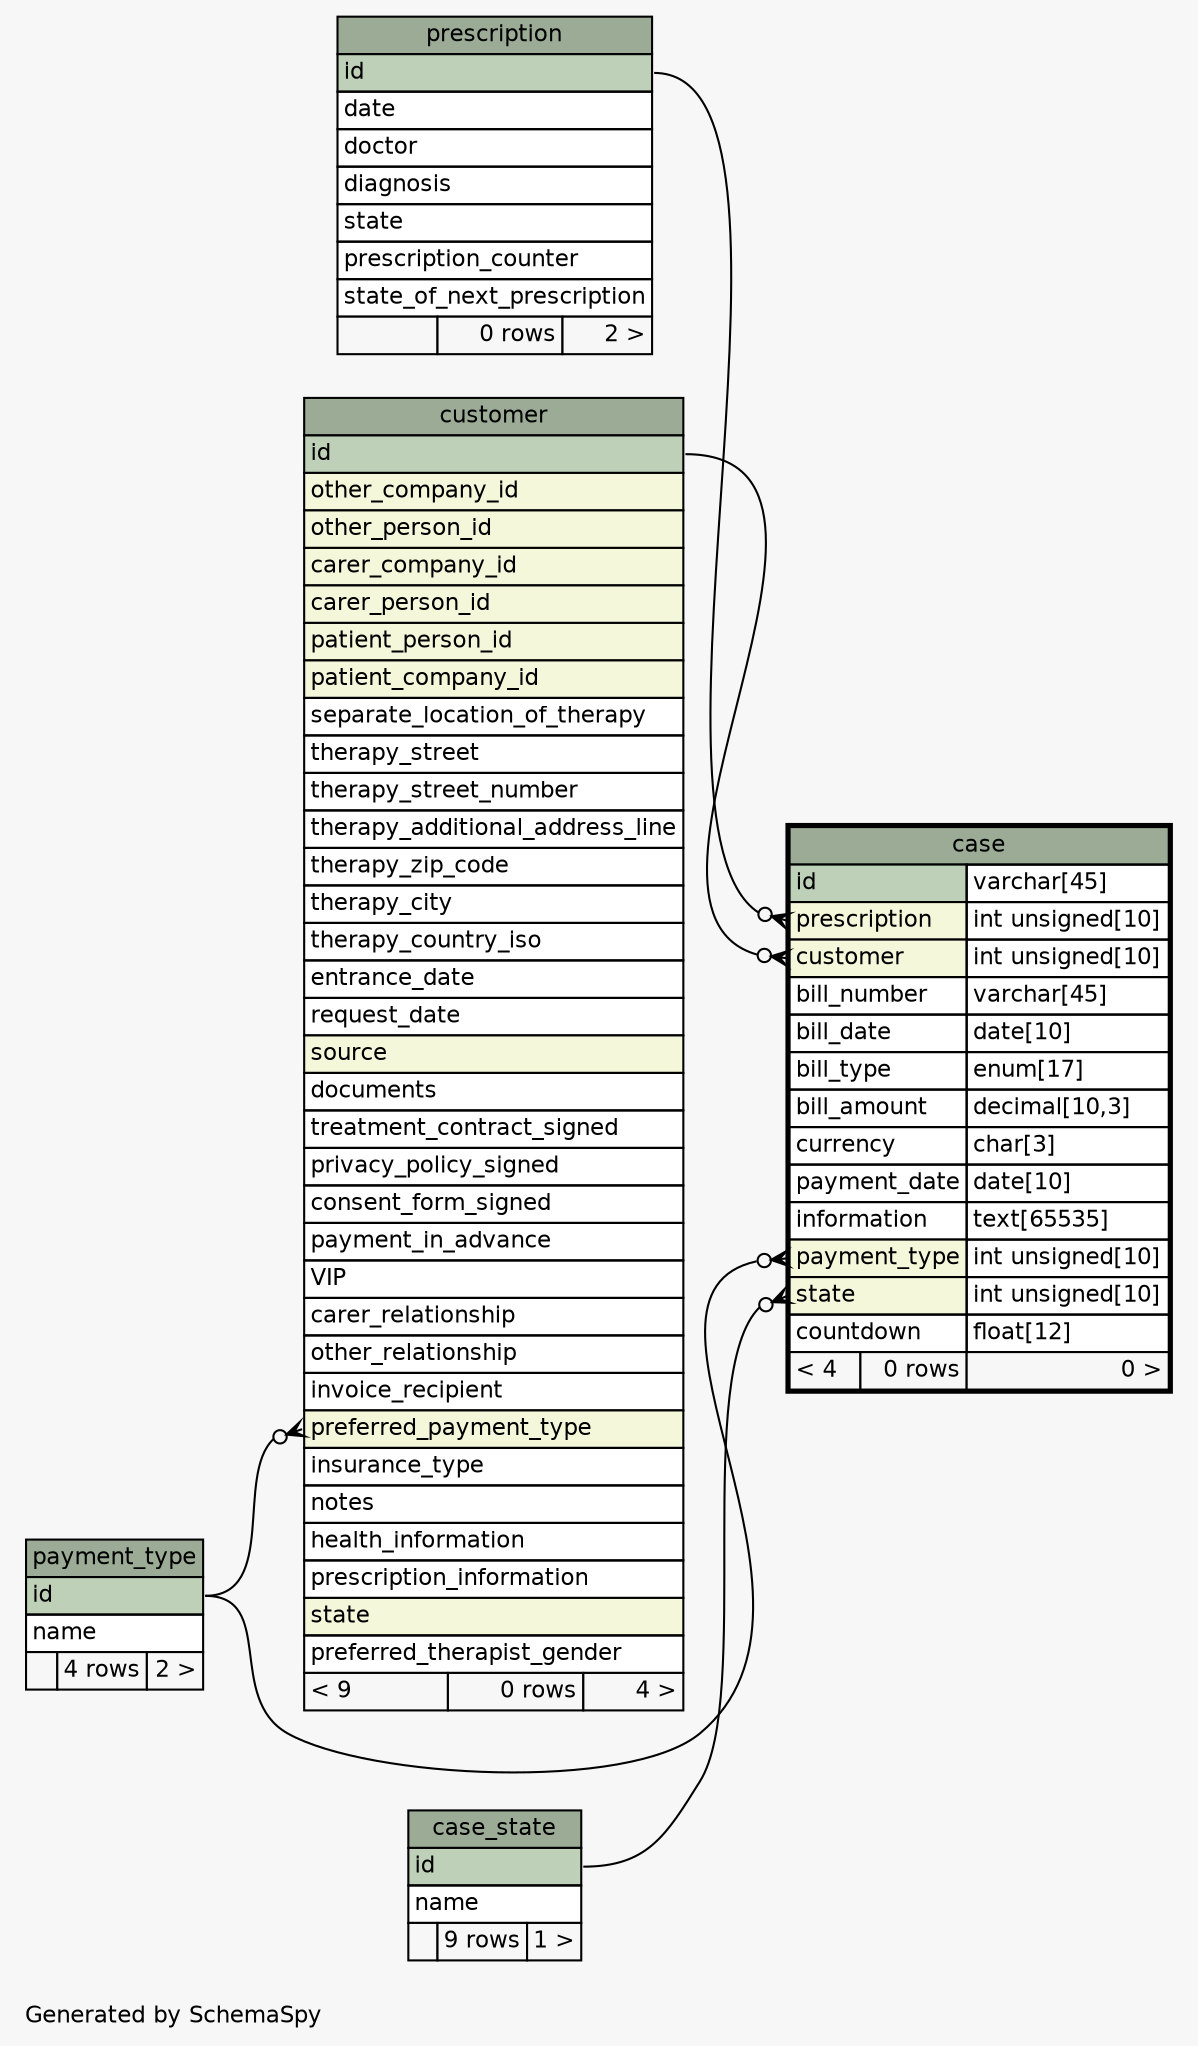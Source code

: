 // dot 2.40.1 on Linux 5.0.0-37-generic
// SchemaSpy rev 590
digraph "oneDegreeRelationshipsDiagram" {
  graph [
    rankdir="RL"
    bgcolor="#f7f7f7"
    label="\nGenerated by SchemaSpy"
    labeljust="l"
    nodesep="0.18"
    ranksep="0.46"
    fontname="Helvetica"
    fontsize="11"
  ];
  node [
    fontname="Helvetica"
    fontsize="11"
    shape="plaintext"
  ];
  edge [
    arrowsize="0.8"
  ];
  "case":"customer":w -> "customer":"id":e [arrowhead=none dir=back arrowtail=crowodot];
  "case":"payment_type":w -> "payment_type":"id":e [arrowhead=none dir=back arrowtail=crowodot];
  "case":"prescription":w -> "prescription":"id":e [arrowhead=none dir=back arrowtail=crowodot];
  "case":"state":w -> "case_state":"id":e [arrowhead=none dir=back arrowtail=crowodot];
  "customer":"preferred_payment_type":w -> "payment_type":"id":e [arrowhead=none dir=back arrowtail=crowodot];
  "case" [
    label=<
    <TABLE BORDER="2" CELLBORDER="1" CELLSPACING="0" BGCOLOR="#ffffff">
      <TR><TD COLSPAN="3" BGCOLOR="#9bab96" ALIGN="CENTER">case</TD></TR>
      <TR><TD PORT="id" COLSPAN="2" BGCOLOR="#bed1b8" ALIGN="LEFT">id</TD><TD PORT="id.type" ALIGN="LEFT">varchar[45]</TD></TR>
      <TR><TD PORT="prescription" COLSPAN="2" BGCOLOR="#f4f7da" ALIGN="LEFT">prescription</TD><TD PORT="prescription.type" ALIGN="LEFT">int unsigned[10]</TD></TR>
      <TR><TD PORT="customer" COLSPAN="2" BGCOLOR="#f4f7da" ALIGN="LEFT">customer</TD><TD PORT="customer.type" ALIGN="LEFT">int unsigned[10]</TD></TR>
      <TR><TD PORT="bill_number" COLSPAN="2" ALIGN="LEFT">bill_number</TD><TD PORT="bill_number.type" ALIGN="LEFT">varchar[45]</TD></TR>
      <TR><TD PORT="bill_date" COLSPAN="2" ALIGN="LEFT">bill_date</TD><TD PORT="bill_date.type" ALIGN="LEFT">date[10]</TD></TR>
      <TR><TD PORT="bill_type" COLSPAN="2" ALIGN="LEFT">bill_type</TD><TD PORT="bill_type.type" ALIGN="LEFT">enum[17]</TD></TR>
      <TR><TD PORT="bill_amount" COLSPAN="2" ALIGN="LEFT">bill_amount</TD><TD PORT="bill_amount.type" ALIGN="LEFT">decimal[10,3]</TD></TR>
      <TR><TD PORT="currency" COLSPAN="2" ALIGN="LEFT">currency</TD><TD PORT="currency.type" ALIGN="LEFT">char[3]</TD></TR>
      <TR><TD PORT="payment_date" COLSPAN="2" ALIGN="LEFT">payment_date</TD><TD PORT="payment_date.type" ALIGN="LEFT">date[10]</TD></TR>
      <TR><TD PORT="information" COLSPAN="2" ALIGN="LEFT">information</TD><TD PORT="information.type" ALIGN="LEFT">text[65535]</TD></TR>
      <TR><TD PORT="payment_type" COLSPAN="2" BGCOLOR="#f4f7da" ALIGN="LEFT">payment_type</TD><TD PORT="payment_type.type" ALIGN="LEFT">int unsigned[10]</TD></TR>
      <TR><TD PORT="state" COLSPAN="2" BGCOLOR="#f4f7da" ALIGN="LEFT">state</TD><TD PORT="state.type" ALIGN="LEFT">int unsigned[10]</TD></TR>
      <TR><TD PORT="countdown" COLSPAN="2" ALIGN="LEFT">countdown</TD><TD PORT="countdown.type" ALIGN="LEFT">float[12]</TD></TR>
      <TR><TD ALIGN="LEFT" BGCOLOR="#f7f7f7">&lt; 4</TD><TD ALIGN="RIGHT" BGCOLOR="#f7f7f7">0 rows</TD><TD ALIGN="RIGHT" BGCOLOR="#f7f7f7">0 &gt;</TD></TR>
    </TABLE>>
    URL="case.html"
    tooltip="case"
  ];
  "case_state" [
    label=<
    <TABLE BORDER="0" CELLBORDER="1" CELLSPACING="0" BGCOLOR="#ffffff">
      <TR><TD COLSPAN="3" BGCOLOR="#9bab96" ALIGN="CENTER">case_state</TD></TR>
      <TR><TD PORT="id" COLSPAN="3" BGCOLOR="#bed1b8" ALIGN="LEFT">id</TD></TR>
      <TR><TD PORT="name" COLSPAN="3" ALIGN="LEFT">name</TD></TR>
      <TR><TD ALIGN="LEFT" BGCOLOR="#f7f7f7">  </TD><TD ALIGN="RIGHT" BGCOLOR="#f7f7f7">9 rows</TD><TD ALIGN="RIGHT" BGCOLOR="#f7f7f7">1 &gt;</TD></TR>
    </TABLE>>
    URL="case_state.html"
    tooltip="case_state"
  ];
  "customer" [
    label=<
    <TABLE BORDER="0" CELLBORDER="1" CELLSPACING="0" BGCOLOR="#ffffff">
      <TR><TD COLSPAN="3" BGCOLOR="#9bab96" ALIGN="CENTER">customer</TD></TR>
      <TR><TD PORT="id" COLSPAN="3" BGCOLOR="#bed1b8" ALIGN="LEFT">id</TD></TR>
      <TR><TD PORT="other_company_id" COLSPAN="3" BGCOLOR="#f4f7da" ALIGN="LEFT">other_company_id</TD></TR>
      <TR><TD PORT="other_person_id" COLSPAN="3" BGCOLOR="#f4f7da" ALIGN="LEFT">other_person_id</TD></TR>
      <TR><TD PORT="carer_company_id" COLSPAN="3" BGCOLOR="#f4f7da" ALIGN="LEFT">carer_company_id</TD></TR>
      <TR><TD PORT="carer_person_id" COLSPAN="3" BGCOLOR="#f4f7da" ALIGN="LEFT">carer_person_id</TD></TR>
      <TR><TD PORT="patient_person_id" COLSPAN="3" BGCOLOR="#f4f7da" ALIGN="LEFT">patient_person_id</TD></TR>
      <TR><TD PORT="patient_company_id" COLSPAN="3" BGCOLOR="#f4f7da" ALIGN="LEFT">patient_company_id</TD></TR>
      <TR><TD PORT="separate_location_of_therapy" COLSPAN="3" ALIGN="LEFT">separate_location_of_therapy</TD></TR>
      <TR><TD PORT="therapy_street" COLSPAN="3" ALIGN="LEFT">therapy_street</TD></TR>
      <TR><TD PORT="therapy_street_number" COLSPAN="3" ALIGN="LEFT">therapy_street_number</TD></TR>
      <TR><TD PORT="therapy_additional_address_line" COLSPAN="3" ALIGN="LEFT">therapy_additional_address_line</TD></TR>
      <TR><TD PORT="therapy_zip_code" COLSPAN="3" ALIGN="LEFT">therapy_zip_code</TD></TR>
      <TR><TD PORT="therapy_city" COLSPAN="3" ALIGN="LEFT">therapy_city</TD></TR>
      <TR><TD PORT="therapy_country_iso" COLSPAN="3" ALIGN="LEFT">therapy_country_iso</TD></TR>
      <TR><TD PORT="entrance_date" COLSPAN="3" ALIGN="LEFT">entrance_date</TD></TR>
      <TR><TD PORT="request_date" COLSPAN="3" ALIGN="LEFT">request_date</TD></TR>
      <TR><TD PORT="source" COLSPAN="3" BGCOLOR="#f4f7da" ALIGN="LEFT">source</TD></TR>
      <TR><TD PORT="documents" COLSPAN="3" ALIGN="LEFT">documents</TD></TR>
      <TR><TD PORT="treatment_contract_signed" COLSPAN="3" ALIGN="LEFT">treatment_contract_signed</TD></TR>
      <TR><TD PORT="privacy_policy_signed" COLSPAN="3" ALIGN="LEFT">privacy_policy_signed</TD></TR>
      <TR><TD PORT="consent_form_signed" COLSPAN="3" ALIGN="LEFT">consent_form_signed</TD></TR>
      <TR><TD PORT="payment_in_advance" COLSPAN="3" ALIGN="LEFT">payment_in_advance</TD></TR>
      <TR><TD PORT="VIP" COLSPAN="3" ALIGN="LEFT">VIP</TD></TR>
      <TR><TD PORT="carer_relationship" COLSPAN="3" ALIGN="LEFT">carer_relationship</TD></TR>
      <TR><TD PORT="other_relationship" COLSPAN="3" ALIGN="LEFT">other_relationship</TD></TR>
      <TR><TD PORT="invoice_recipient" COLSPAN="3" ALIGN="LEFT">invoice_recipient</TD></TR>
      <TR><TD PORT="preferred_payment_type" COLSPAN="3" BGCOLOR="#f4f7da" ALIGN="LEFT">preferred_payment_type</TD></TR>
      <TR><TD PORT="insurance_type" COLSPAN="3" ALIGN="LEFT">insurance_type</TD></TR>
      <TR><TD PORT="notes" COLSPAN="3" ALIGN="LEFT">notes</TD></TR>
      <TR><TD PORT="health_information" COLSPAN="3" ALIGN="LEFT">health_information</TD></TR>
      <TR><TD PORT="prescription_information" COLSPAN="3" ALIGN="LEFT">prescription_information</TD></TR>
      <TR><TD PORT="state" COLSPAN="3" BGCOLOR="#f4f7da" ALIGN="LEFT">state</TD></TR>
      <TR><TD PORT="preferred_therapist_gender" COLSPAN="3" ALIGN="LEFT">preferred_therapist_gender</TD></TR>
      <TR><TD ALIGN="LEFT" BGCOLOR="#f7f7f7">&lt; 9</TD><TD ALIGN="RIGHT" BGCOLOR="#f7f7f7">0 rows</TD><TD ALIGN="RIGHT" BGCOLOR="#f7f7f7">4 &gt;</TD></TR>
    </TABLE>>
    URL="customer.html"
    tooltip="customer"
  ];
  "payment_type" [
    label=<
    <TABLE BORDER="0" CELLBORDER="1" CELLSPACING="0" BGCOLOR="#ffffff">
      <TR><TD COLSPAN="3" BGCOLOR="#9bab96" ALIGN="CENTER">payment_type</TD></TR>
      <TR><TD PORT="id" COLSPAN="3" BGCOLOR="#bed1b8" ALIGN="LEFT">id</TD></TR>
      <TR><TD PORT="name" COLSPAN="3" ALIGN="LEFT">name</TD></TR>
      <TR><TD ALIGN="LEFT" BGCOLOR="#f7f7f7">  </TD><TD ALIGN="RIGHT" BGCOLOR="#f7f7f7">4 rows</TD><TD ALIGN="RIGHT" BGCOLOR="#f7f7f7">2 &gt;</TD></TR>
    </TABLE>>
    URL="payment_type.html"
    tooltip="payment_type"
  ];
  "prescription" [
    label=<
    <TABLE BORDER="0" CELLBORDER="1" CELLSPACING="0" BGCOLOR="#ffffff">
      <TR><TD COLSPAN="3" BGCOLOR="#9bab96" ALIGN="CENTER">prescription</TD></TR>
      <TR><TD PORT="id" COLSPAN="3" BGCOLOR="#bed1b8" ALIGN="LEFT">id</TD></TR>
      <TR><TD PORT="date" COLSPAN="3" ALIGN="LEFT">date</TD></TR>
      <TR><TD PORT="doctor" COLSPAN="3" ALIGN="LEFT">doctor</TD></TR>
      <TR><TD PORT="diagnosis" COLSPAN="3" ALIGN="LEFT">diagnosis</TD></TR>
      <TR><TD PORT="state" COLSPAN="3" ALIGN="LEFT">state</TD></TR>
      <TR><TD PORT="prescription_counter" COLSPAN="3" ALIGN="LEFT">prescription_counter</TD></TR>
      <TR><TD PORT="state_of_next_prescription" COLSPAN="3" ALIGN="LEFT">state_of_next_prescription</TD></TR>
      <TR><TD ALIGN="LEFT" BGCOLOR="#f7f7f7">  </TD><TD ALIGN="RIGHT" BGCOLOR="#f7f7f7">0 rows</TD><TD ALIGN="RIGHT" BGCOLOR="#f7f7f7">2 &gt;</TD></TR>
    </TABLE>>
    URL="prescription.html"
    tooltip="prescription"
  ];
}
